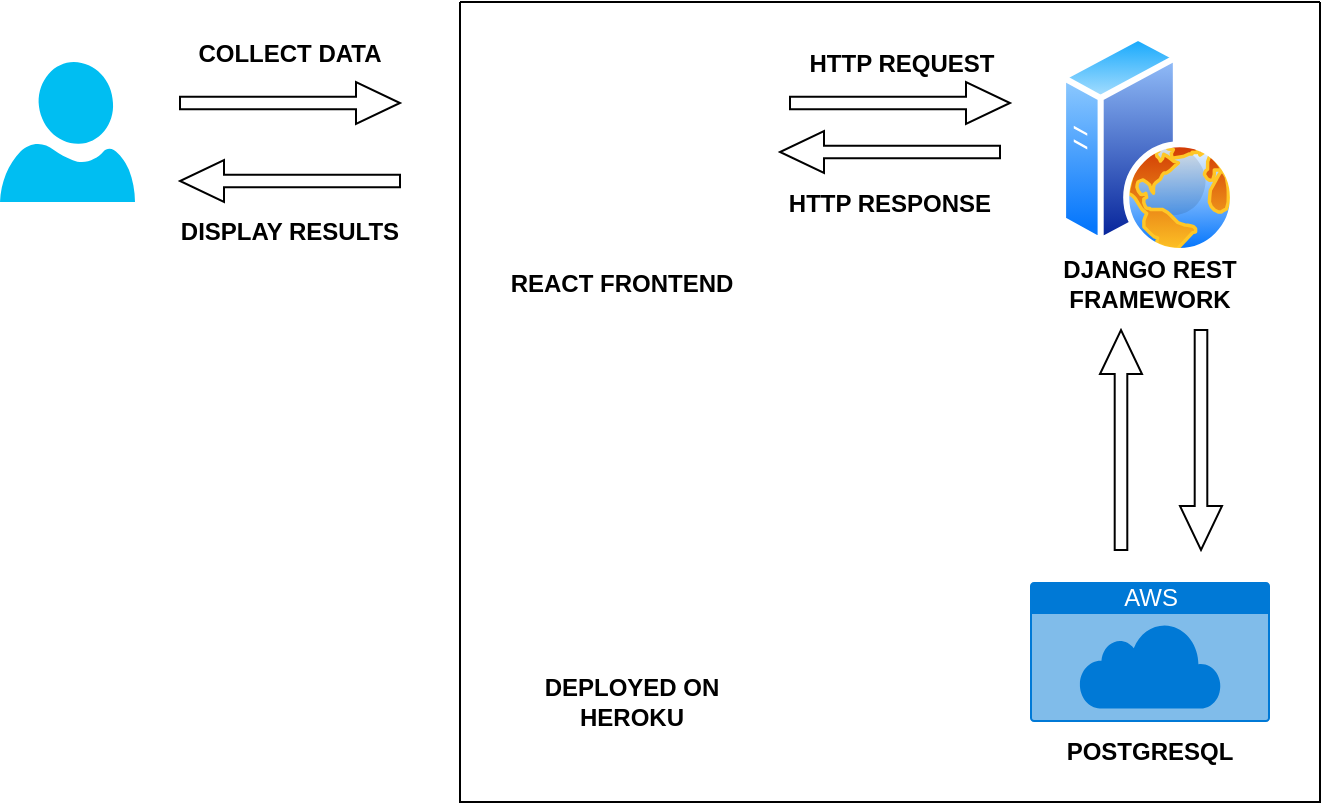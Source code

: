 <mxfile version="17.1.3" type="device"><diagram id="ooC_0vLTvMIweIGWX-cQ" name="Page-1"><mxGraphModel dx="981" dy="532" grid="1" gridSize="10" guides="1" tooltips="1" connect="1" arrows="1" fold="1" page="1" pageScale="1" pageWidth="850" pageHeight="1100" math="0" shadow="0"><root><mxCell id="0"/><mxCell id="1" parent="0"/><mxCell id="AkSW8p13odxG3Mj7yFdB-2" value="" style="verticalLabelPosition=bottom;html=1;verticalAlign=top;align=center;strokeColor=none;fillColor=#00BEF2;shape=mxgraph.azure.user;" vertex="1" parent="1"><mxGeometry x="30" y="210" width="67.5" height="70" as="geometry"/></mxCell><mxCell id="AkSW8p13odxG3Mj7yFdB-6" value="" style="shape=singleArrow;whiteSpace=wrap;html=1;" vertex="1" parent="1"><mxGeometry x="120" y="220" width="110" height="21" as="geometry"/></mxCell><mxCell id="AkSW8p13odxG3Mj7yFdB-7" value="" style="shape=singleArrow;whiteSpace=wrap;html=1;direction=west;" vertex="1" parent="1"><mxGeometry x="120" y="259" width="110" height="21" as="geometry"/></mxCell><mxCell id="AkSW8p13odxG3Mj7yFdB-9" value="&lt;b&gt;COLLECT DATA&lt;/b&gt;" style="text;html=1;strokeColor=none;fillColor=none;align=center;verticalAlign=middle;whiteSpace=wrap;rounded=0;" vertex="1" parent="1"><mxGeometry x="105" y="191" width="140" height="30" as="geometry"/></mxCell><mxCell id="AkSW8p13odxG3Mj7yFdB-10" value="&lt;b&gt;DISPLAY RESULTS&lt;/b&gt;" style="text;html=1;strokeColor=none;fillColor=none;align=center;verticalAlign=middle;whiteSpace=wrap;rounded=0;" vertex="1" parent="1"><mxGeometry x="105" y="280" width="140" height="30" as="geometry"/></mxCell><mxCell id="AkSW8p13odxG3Mj7yFdB-13" value="" style="swimlane;startSize=0;" vertex="1" parent="1"><mxGeometry x="260" y="180" width="430" height="400" as="geometry"/></mxCell><mxCell id="AkSW8p13odxG3Mj7yFdB-3" value="" style="aspect=fixed;perimeter=ellipsePerimeter;html=1;align=center;shadow=0;dashed=0;spacingTop=3;image;image=img/lib/active_directory/web_server.svg;" vertex="1" parent="AkSW8p13odxG3Mj7yFdB-13"><mxGeometry x="300" y="16" width="88" height="110" as="geometry"/></mxCell><mxCell id="AkSW8p13odxG3Mj7yFdB-15" value="&lt;b&gt;REACT FRONTEND&lt;br&gt;&lt;/b&gt;" style="text;html=1;strokeColor=none;fillColor=none;align=center;verticalAlign=middle;whiteSpace=wrap;rounded=0;" vertex="1" parent="AkSW8p13odxG3Mj7yFdB-13"><mxGeometry x="11" y="126" width="140" height="30" as="geometry"/></mxCell><mxCell id="AkSW8p13odxG3Mj7yFdB-16" value="" style="shape=singleArrow;whiteSpace=wrap;html=1;" vertex="1" parent="AkSW8p13odxG3Mj7yFdB-13"><mxGeometry x="165" y="40" width="110" height="21" as="geometry"/></mxCell><mxCell id="AkSW8p13odxG3Mj7yFdB-17" value="" style="shape=singleArrow;whiteSpace=wrap;html=1;direction=west;" vertex="1" parent="AkSW8p13odxG3Mj7yFdB-13"><mxGeometry x="160" y="64.5" width="110" height="21" as="geometry"/></mxCell><mxCell id="AkSW8p13odxG3Mj7yFdB-18" value="&lt;b&gt;HTTP REQUEST&lt;/b&gt;" style="text;html=1;strokeColor=none;fillColor=none;align=center;verticalAlign=middle;whiteSpace=wrap;rounded=0;" vertex="1" parent="AkSW8p13odxG3Mj7yFdB-13"><mxGeometry x="151" y="16" width="140" height="30" as="geometry"/></mxCell><mxCell id="AkSW8p13odxG3Mj7yFdB-19" value="&lt;b&gt;HTTP RESPONSE&lt;/b&gt;" style="text;html=1;strokeColor=none;fillColor=none;align=center;verticalAlign=middle;whiteSpace=wrap;rounded=0;" vertex="1" parent="AkSW8p13odxG3Mj7yFdB-13"><mxGeometry x="145" y="85.5" width="140" height="30" as="geometry"/></mxCell><mxCell id="AkSW8p13odxG3Mj7yFdB-1" value="AWS" style="html=1;strokeColor=none;fillColor=#0079D6;labelPosition=center;verticalLabelPosition=middle;verticalAlign=top;align=center;fontSize=12;outlineConnect=0;spacingTop=-6;fontColor=#FFFFFF;sketch=0;shape=mxgraph.sitemap.cloud;" vertex="1" parent="AkSW8p13odxG3Mj7yFdB-13"><mxGeometry x="285" y="290" width="120" height="70" as="geometry"/></mxCell><mxCell id="AkSW8p13odxG3Mj7yFdB-4" value="" style="shape=image;html=1;verticalAlign=top;verticalLabelPosition=bottom;labelBackgroundColor=#ffffff;imageAspect=0;aspect=fixed;image=https://cdn1.iconfinder.com/data/icons/computer-hardware-cute-style-vol-1/52/computer__login__device__monitor__television__tv__screen-128.png" vertex="1" parent="AkSW8p13odxG3Mj7yFdB-13"><mxGeometry x="20" y="16" width="118" height="118" as="geometry"/></mxCell><mxCell id="AkSW8p13odxG3Mj7yFdB-20" value="" style="shape=singleArrow;whiteSpace=wrap;html=1;direction=south;" vertex="1" parent="AkSW8p13odxG3Mj7yFdB-13"><mxGeometry x="360" y="164" width="21" height="110" as="geometry"/></mxCell><mxCell id="AkSW8p13odxG3Mj7yFdB-21" value="" style="shape=singleArrow;whiteSpace=wrap;html=1;direction=north;" vertex="1" parent="AkSW8p13odxG3Mj7yFdB-13"><mxGeometry x="320" y="164" width="21" height="110" as="geometry"/></mxCell><mxCell id="AkSW8p13odxG3Mj7yFdB-22" value="&lt;b&gt;POSTGRESQL&lt;/b&gt;" style="text;html=1;strokeColor=none;fillColor=none;align=center;verticalAlign=middle;whiteSpace=wrap;rounded=0;" vertex="1" parent="AkSW8p13odxG3Mj7yFdB-13"><mxGeometry x="275" y="360" width="140" height="30" as="geometry"/></mxCell><mxCell id="AkSW8p13odxG3Mj7yFdB-24" value="&lt;b&gt;DJANGO REST FRAMEWORK&lt;/b&gt;" style="text;html=1;strokeColor=none;fillColor=none;align=center;verticalAlign=middle;whiteSpace=wrap;rounded=0;" vertex="1" parent="AkSW8p13odxG3Mj7yFdB-13"><mxGeometry x="275" y="126" width="140" height="30" as="geometry"/></mxCell><mxCell id="AkSW8p13odxG3Mj7yFdB-26" value="" style="shape=image;html=1;verticalAlign=top;verticalLabelPosition=bottom;labelBackgroundColor=#ffffff;imageAspect=0;aspect=fixed;image=https://cdn2.iconfinder.com/data/icons/boxicons-logos/24/bxl-heroku-128.png" vertex="1" parent="AkSW8p13odxG3Mj7yFdB-13"><mxGeometry x="40" y="244" width="91" height="91" as="geometry"/></mxCell><mxCell id="AkSW8p13odxG3Mj7yFdB-27" value="&lt;b&gt;DEPLOYED ON HEROKU&lt;/b&gt;" style="text;html=1;strokeColor=none;fillColor=none;align=center;verticalAlign=middle;whiteSpace=wrap;rounded=0;" vertex="1" parent="AkSW8p13odxG3Mj7yFdB-13"><mxGeometry x="15.5" y="335" width="140" height="30" as="geometry"/></mxCell></root></mxGraphModel></diagram></mxfile>